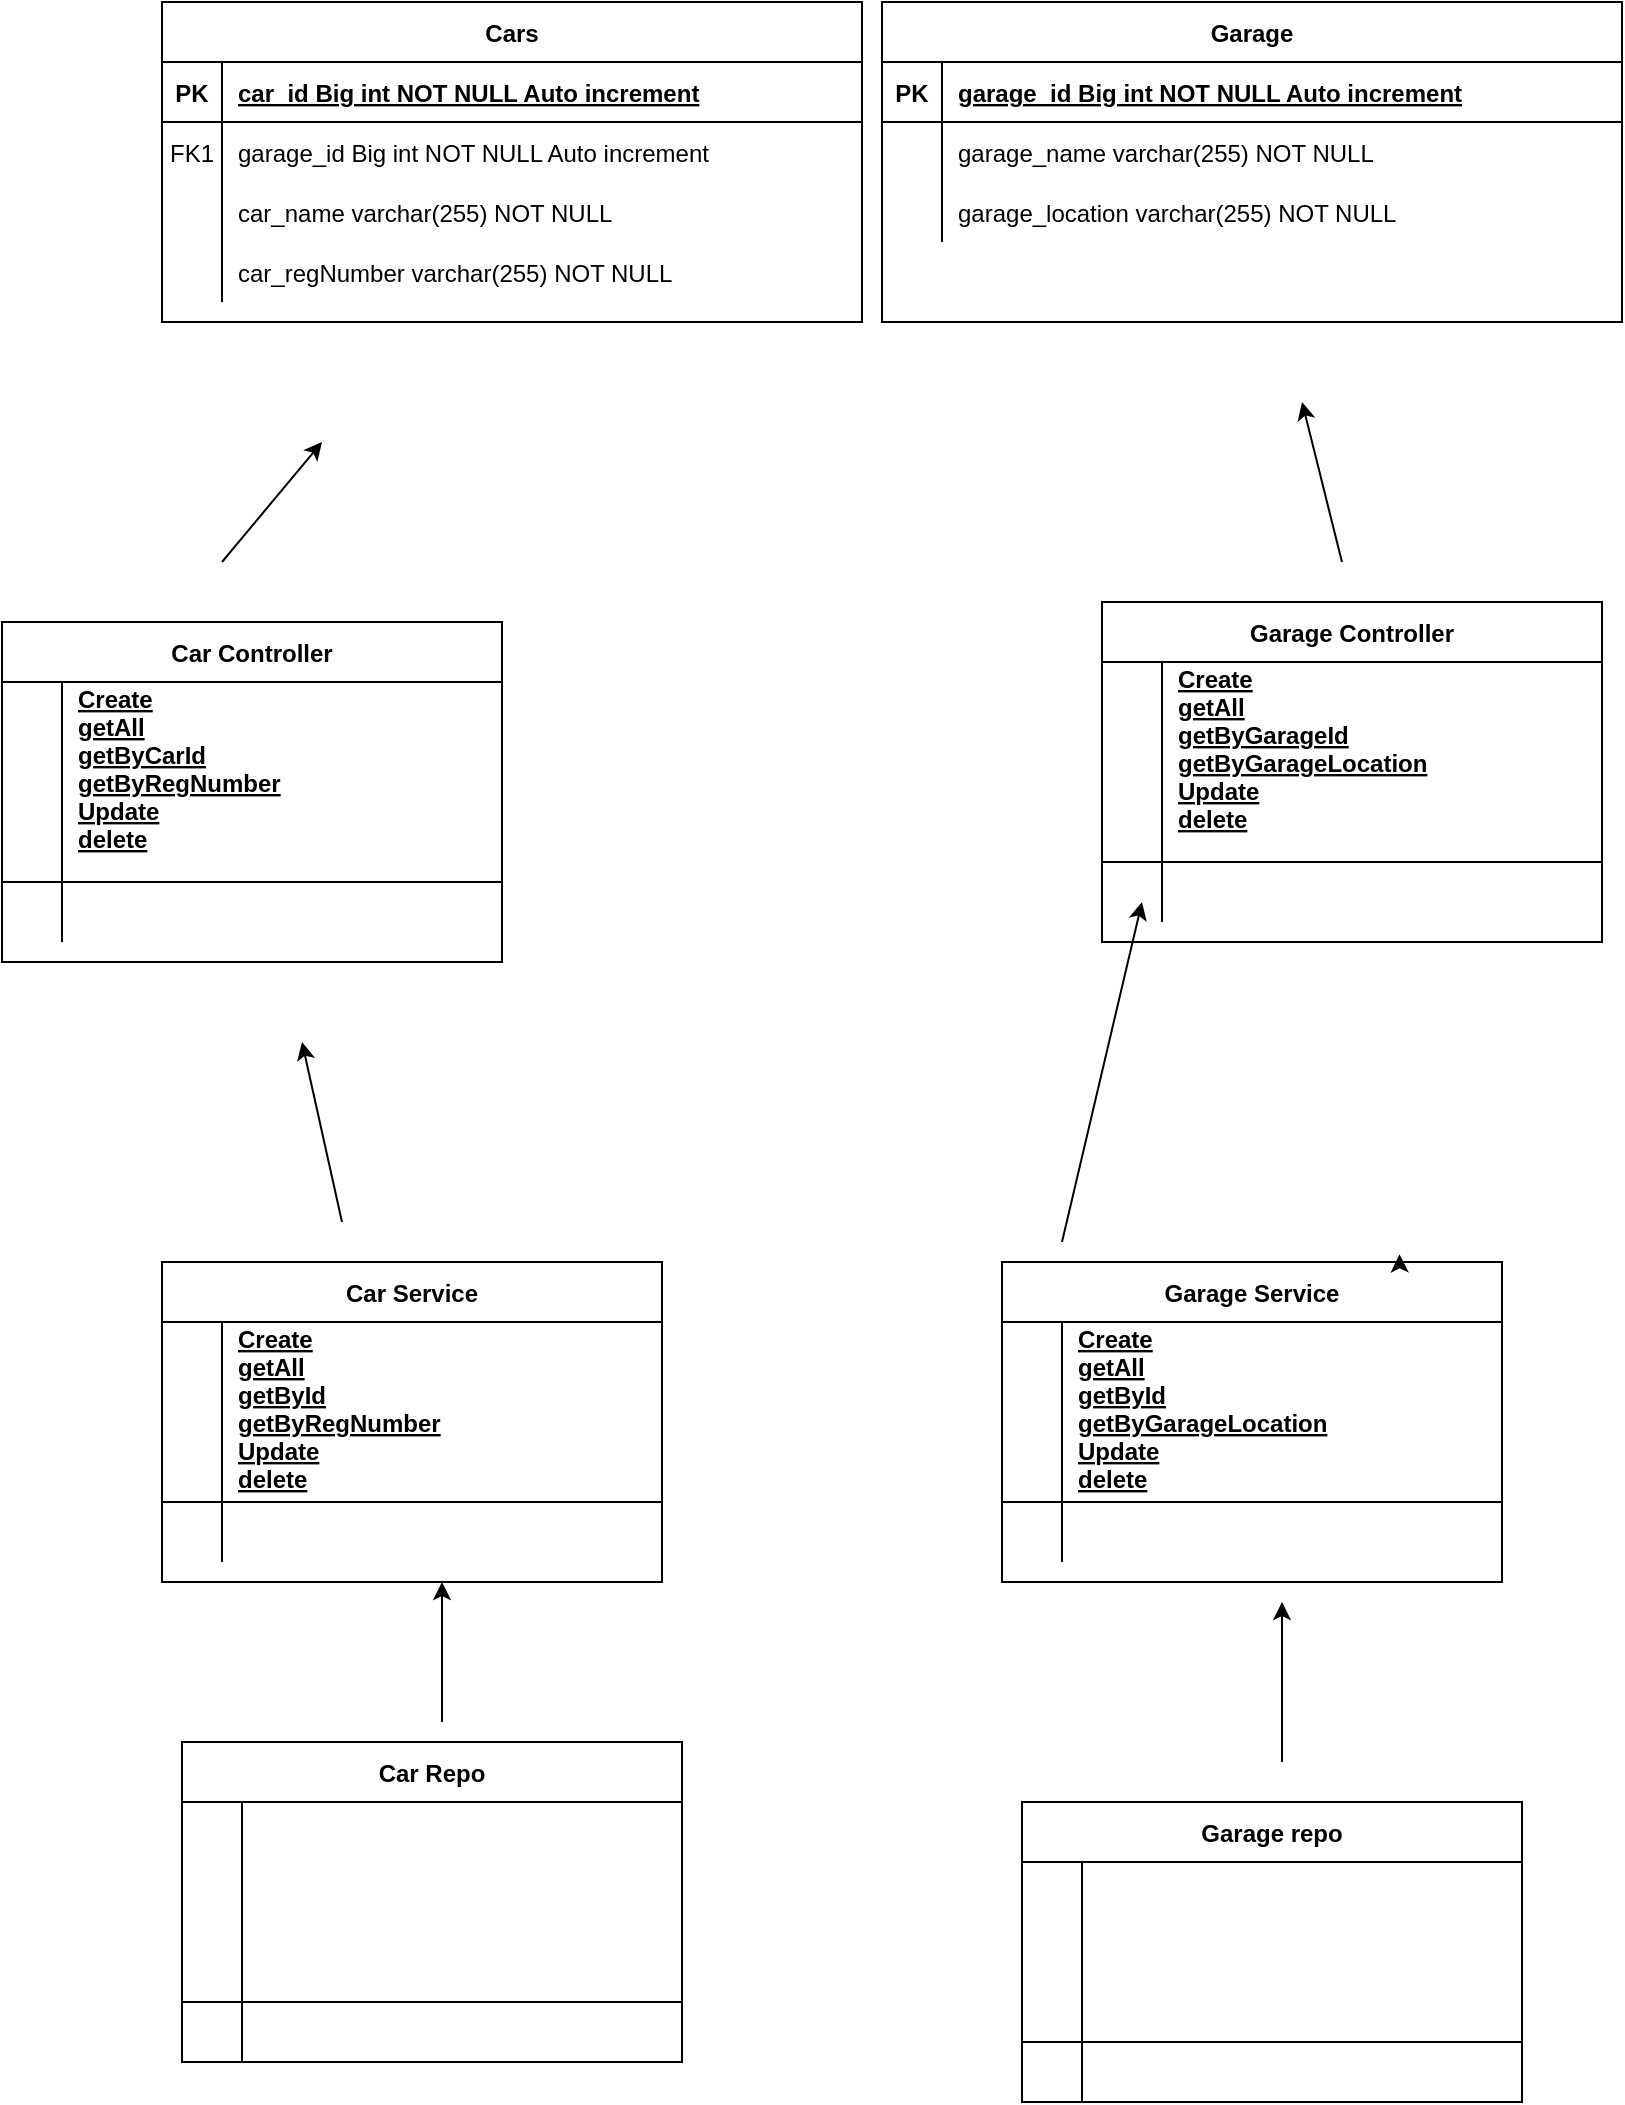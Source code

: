 <mxfile version="15.8.9" type="device"><diagram id="R2lEEEUBdFMjLlhIrx00" name="Page-1"><mxGraphModel dx="1583" dy="689" grid="1" gridSize="10" guides="1" tooltips="1" connect="1" arrows="1" fold="1" page="1" pageScale="1" pageWidth="850" pageHeight="1100" math="0" shadow="0" extFonts="Permanent Marker^https://fonts.googleapis.com/css?family=Permanent+Marker"><root><mxCell id="0"/><mxCell id="1" parent="0"/><mxCell id="3lifBzdetb8VOlap6IIU-21" value="Car Controller" style="shape=table;startSize=30;container=1;collapsible=1;childLayout=tableLayout;fixedRows=1;rowLines=0;fontStyle=1;align=center;resizeLast=1;" vertex="1" parent="1"><mxGeometry x="20" y="320" width="250" height="170" as="geometry"/></mxCell><mxCell id="3lifBzdetb8VOlap6IIU-22" value="" style="shape=partialRectangle;collapsible=0;dropTarget=0;pointerEvents=0;fillColor=none;points=[[0,0.5],[1,0.5]];portConstraint=eastwest;top=0;left=0;right=0;bottom=1;" vertex="1" parent="3lifBzdetb8VOlap6IIU-21"><mxGeometry y="30" width="250" height="100" as="geometry"/></mxCell><mxCell id="3lifBzdetb8VOlap6IIU-23" value="" style="shape=partialRectangle;overflow=hidden;connectable=0;fillColor=none;top=0;left=0;bottom=0;right=0;fontStyle=1;" vertex="1" parent="3lifBzdetb8VOlap6IIU-22"><mxGeometry width="30" height="100" as="geometry"><mxRectangle width="30" height="100" as="alternateBounds"/></mxGeometry></mxCell><mxCell id="3lifBzdetb8VOlap6IIU-24" value="Create&#10;getAll&#10;getByCarId&#10;getByRegNumber&#10;Update&#10;delete&#10;" style="shape=partialRectangle;overflow=hidden;connectable=0;fillColor=none;top=0;left=0;bottom=0;right=0;align=left;spacingLeft=6;fontStyle=5;" vertex="1" parent="3lifBzdetb8VOlap6IIU-22"><mxGeometry x="30" width="220" height="100" as="geometry"><mxRectangle width="220" height="100" as="alternateBounds"/></mxGeometry></mxCell><mxCell id="3lifBzdetb8VOlap6IIU-25" value="" style="shape=partialRectangle;collapsible=0;dropTarget=0;pointerEvents=0;fillColor=none;points=[[0,0.5],[1,0.5]];portConstraint=eastwest;top=0;left=0;right=0;bottom=0;" vertex="1" parent="3lifBzdetb8VOlap6IIU-21"><mxGeometry y="130" width="250" height="30" as="geometry"/></mxCell><mxCell id="3lifBzdetb8VOlap6IIU-26" value="" style="shape=partialRectangle;overflow=hidden;connectable=0;fillColor=none;top=0;left=0;bottom=0;right=0;" vertex="1" parent="3lifBzdetb8VOlap6IIU-25"><mxGeometry width="30" height="30" as="geometry"><mxRectangle width="30" height="30" as="alternateBounds"/></mxGeometry></mxCell><mxCell id="3lifBzdetb8VOlap6IIU-27" value="" style="shape=partialRectangle;overflow=hidden;connectable=0;fillColor=none;top=0;left=0;bottom=0;right=0;align=left;spacingLeft=6;" vertex="1" parent="3lifBzdetb8VOlap6IIU-25"><mxGeometry x="30" width="220" height="30" as="geometry"><mxRectangle width="220" height="30" as="alternateBounds"/></mxGeometry></mxCell><mxCell id="3lifBzdetb8VOlap6IIU-35" value="Car Service" style="shape=table;startSize=30;container=1;collapsible=1;childLayout=tableLayout;fixedRows=1;rowLines=0;fontStyle=1;align=center;resizeLast=1;" vertex="1" parent="1"><mxGeometry x="100" y="640" width="250" height="160" as="geometry"/></mxCell><mxCell id="3lifBzdetb8VOlap6IIU-36" value="" style="shape=partialRectangle;collapsible=0;dropTarget=0;pointerEvents=0;fillColor=none;points=[[0,0.5],[1,0.5]];portConstraint=eastwest;top=0;left=0;right=0;bottom=1;" vertex="1" parent="3lifBzdetb8VOlap6IIU-35"><mxGeometry y="30" width="250" height="90" as="geometry"/></mxCell><mxCell id="3lifBzdetb8VOlap6IIU-37" value="" style="shape=partialRectangle;overflow=hidden;connectable=0;fillColor=none;top=0;left=0;bottom=0;right=0;fontStyle=1;" vertex="1" parent="3lifBzdetb8VOlap6IIU-36"><mxGeometry width="30" height="90" as="geometry"><mxRectangle width="30" height="90" as="alternateBounds"/></mxGeometry></mxCell><mxCell id="3lifBzdetb8VOlap6IIU-38" value="Create&#10;getAll&#10;getById&#10;getByRegNumber&#10;Update&#10;delete&#10;" style="shape=partialRectangle;overflow=hidden;connectable=0;fillColor=none;top=0;left=0;bottom=0;right=0;align=left;spacingLeft=6;fontStyle=5;" vertex="1" parent="3lifBzdetb8VOlap6IIU-36"><mxGeometry x="30" width="220" height="90" as="geometry"><mxRectangle width="220" height="90" as="alternateBounds"/></mxGeometry></mxCell><mxCell id="3lifBzdetb8VOlap6IIU-39" value="" style="shape=partialRectangle;collapsible=0;dropTarget=0;pointerEvents=0;fillColor=none;points=[[0,0.5],[1,0.5]];portConstraint=eastwest;top=0;left=0;right=0;bottom=0;" vertex="1" parent="3lifBzdetb8VOlap6IIU-35"><mxGeometry y="120" width="250" height="30" as="geometry"/></mxCell><mxCell id="3lifBzdetb8VOlap6IIU-40" value="" style="shape=partialRectangle;overflow=hidden;connectable=0;fillColor=none;top=0;left=0;bottom=0;right=0;" vertex="1" parent="3lifBzdetb8VOlap6IIU-39"><mxGeometry width="30" height="30" as="geometry"><mxRectangle width="30" height="30" as="alternateBounds"/></mxGeometry></mxCell><mxCell id="3lifBzdetb8VOlap6IIU-41" value="" style="shape=partialRectangle;overflow=hidden;connectable=0;fillColor=none;top=0;left=0;bottom=0;right=0;align=left;spacingLeft=6;" vertex="1" parent="3lifBzdetb8VOlap6IIU-39"><mxGeometry x="30" width="220" height="30" as="geometry"><mxRectangle width="220" height="30" as="alternateBounds"/></mxGeometry></mxCell><mxCell id="3lifBzdetb8VOlap6IIU-42" value="Garage" style="shape=table;startSize=30;container=1;collapsible=1;childLayout=tableLayout;fixedRows=1;rowLines=0;fontStyle=1;align=center;resizeLast=1;" vertex="1" parent="1"><mxGeometry x="460" y="10" width="370" height="160" as="geometry"/></mxCell><mxCell id="3lifBzdetb8VOlap6IIU-43" value="" style="shape=partialRectangle;collapsible=0;dropTarget=0;pointerEvents=0;fillColor=none;points=[[0,0.5],[1,0.5]];portConstraint=eastwest;top=0;left=0;right=0;bottom=1;" vertex="1" parent="3lifBzdetb8VOlap6IIU-42"><mxGeometry y="30" width="370" height="30" as="geometry"/></mxCell><mxCell id="3lifBzdetb8VOlap6IIU-44" value="PK" style="shape=partialRectangle;overflow=hidden;connectable=0;fillColor=none;top=0;left=0;bottom=0;right=0;fontStyle=1;" vertex="1" parent="3lifBzdetb8VOlap6IIU-43"><mxGeometry width="30" height="30" as="geometry"><mxRectangle width="30" height="30" as="alternateBounds"/></mxGeometry></mxCell><mxCell id="3lifBzdetb8VOlap6IIU-45" value="garage_id Big int NOT NULL Auto increment" style="shape=partialRectangle;overflow=hidden;connectable=0;fillColor=none;top=0;left=0;bottom=0;right=0;align=left;spacingLeft=6;fontStyle=5;" vertex="1" parent="3lifBzdetb8VOlap6IIU-43"><mxGeometry x="30" width="340" height="30" as="geometry"><mxRectangle width="340" height="30" as="alternateBounds"/></mxGeometry></mxCell><mxCell id="3lifBzdetb8VOlap6IIU-46" value="" style="shape=partialRectangle;collapsible=0;dropTarget=0;pointerEvents=0;fillColor=none;points=[[0,0.5],[1,0.5]];portConstraint=eastwest;top=0;left=0;right=0;bottom=0;" vertex="1" parent="3lifBzdetb8VOlap6IIU-42"><mxGeometry y="60" width="370" height="30" as="geometry"/></mxCell><mxCell id="3lifBzdetb8VOlap6IIU-47" value="" style="shape=partialRectangle;overflow=hidden;connectable=0;fillColor=none;top=0;left=0;bottom=0;right=0;" vertex="1" parent="3lifBzdetb8VOlap6IIU-46"><mxGeometry width="30" height="30" as="geometry"><mxRectangle width="30" height="30" as="alternateBounds"/></mxGeometry></mxCell><mxCell id="3lifBzdetb8VOlap6IIU-48" value="garage_name varchar(255) NOT NULL" style="shape=partialRectangle;overflow=hidden;connectable=0;fillColor=none;top=0;left=0;bottom=0;right=0;align=left;spacingLeft=6;" vertex="1" parent="3lifBzdetb8VOlap6IIU-46"><mxGeometry x="30" width="340" height="30" as="geometry"><mxRectangle width="340" height="30" as="alternateBounds"/></mxGeometry></mxCell><mxCell id="3lifBzdetb8VOlap6IIU-49" value="" style="shape=partialRectangle;collapsible=0;dropTarget=0;pointerEvents=0;fillColor=none;points=[[0,0.5],[1,0.5]];portConstraint=eastwest;top=0;left=0;right=0;bottom=0;" vertex="1" parent="3lifBzdetb8VOlap6IIU-42"><mxGeometry y="90" width="370" height="30" as="geometry"/></mxCell><mxCell id="3lifBzdetb8VOlap6IIU-50" value="" style="shape=partialRectangle;overflow=hidden;connectable=0;fillColor=none;top=0;left=0;bottom=0;right=0;" vertex="1" parent="3lifBzdetb8VOlap6IIU-49"><mxGeometry width="30" height="30" as="geometry"><mxRectangle width="30" height="30" as="alternateBounds"/></mxGeometry></mxCell><mxCell id="3lifBzdetb8VOlap6IIU-51" value="garage_location varchar(255) NOT NULL" style="shape=partialRectangle;overflow=hidden;connectable=0;fillColor=none;top=0;left=0;bottom=0;right=0;align=left;spacingLeft=6;" vertex="1" parent="3lifBzdetb8VOlap6IIU-49"><mxGeometry x="30" width="340" height="30" as="geometry"><mxRectangle width="340" height="30" as="alternateBounds"/></mxGeometry></mxCell><mxCell id="3lifBzdetb8VOlap6IIU-52" value="Cars" style="shape=table;startSize=30;container=1;collapsible=1;childLayout=tableLayout;fixedRows=1;rowLines=0;fontStyle=1;align=center;resizeLast=1;" vertex="1" parent="1"><mxGeometry x="100" y="10" width="350" height="160" as="geometry"/></mxCell><mxCell id="3lifBzdetb8VOlap6IIU-53" value="" style="shape=partialRectangle;collapsible=0;dropTarget=0;pointerEvents=0;fillColor=none;points=[[0,0.5],[1,0.5]];portConstraint=eastwest;top=0;left=0;right=0;bottom=1;" vertex="1" parent="3lifBzdetb8VOlap6IIU-52"><mxGeometry y="30" width="350" height="30" as="geometry"/></mxCell><mxCell id="3lifBzdetb8VOlap6IIU-54" value="PK" style="shape=partialRectangle;overflow=hidden;connectable=0;fillColor=none;top=0;left=0;bottom=0;right=0;fontStyle=1;" vertex="1" parent="3lifBzdetb8VOlap6IIU-53"><mxGeometry width="30" height="30" as="geometry"><mxRectangle width="30" height="30" as="alternateBounds"/></mxGeometry></mxCell><mxCell id="3lifBzdetb8VOlap6IIU-55" value="car_id Big int NOT NULL Auto increment" style="shape=partialRectangle;overflow=hidden;connectable=0;fillColor=none;top=0;left=0;bottom=0;right=0;align=left;spacingLeft=6;fontStyle=5;" vertex="1" parent="3lifBzdetb8VOlap6IIU-53"><mxGeometry x="30" width="320" height="30" as="geometry"><mxRectangle width="320" height="30" as="alternateBounds"/></mxGeometry></mxCell><mxCell id="3lifBzdetb8VOlap6IIU-56" value="" style="shape=partialRectangle;collapsible=0;dropTarget=0;pointerEvents=0;fillColor=none;points=[[0,0.5],[1,0.5]];portConstraint=eastwest;top=0;left=0;right=0;bottom=0;" vertex="1" parent="3lifBzdetb8VOlap6IIU-52"><mxGeometry y="60" width="350" height="30" as="geometry"/></mxCell><mxCell id="3lifBzdetb8VOlap6IIU-57" value="FK1" style="shape=partialRectangle;overflow=hidden;connectable=0;fillColor=none;top=0;left=0;bottom=0;right=0;" vertex="1" parent="3lifBzdetb8VOlap6IIU-56"><mxGeometry width="30" height="30" as="geometry"><mxRectangle width="30" height="30" as="alternateBounds"/></mxGeometry></mxCell><mxCell id="3lifBzdetb8VOlap6IIU-58" value="garage_id Big int NOT NULL Auto increment" style="shape=partialRectangle;overflow=hidden;connectable=0;fillColor=none;top=0;left=0;bottom=0;right=0;align=left;spacingLeft=6;" vertex="1" parent="3lifBzdetb8VOlap6IIU-56"><mxGeometry x="30" width="320" height="30" as="geometry"><mxRectangle width="320" height="30" as="alternateBounds"/></mxGeometry></mxCell><mxCell id="3lifBzdetb8VOlap6IIU-59" value="" style="shape=partialRectangle;collapsible=0;dropTarget=0;pointerEvents=0;fillColor=none;points=[[0,0.5],[1,0.5]];portConstraint=eastwest;top=0;left=0;right=0;bottom=0;" vertex="1" parent="3lifBzdetb8VOlap6IIU-52"><mxGeometry y="90" width="350" height="30" as="geometry"/></mxCell><mxCell id="3lifBzdetb8VOlap6IIU-60" value="" style="shape=partialRectangle;overflow=hidden;connectable=0;fillColor=none;top=0;left=0;bottom=0;right=0;" vertex="1" parent="3lifBzdetb8VOlap6IIU-59"><mxGeometry width="30" height="30" as="geometry"><mxRectangle width="30" height="30" as="alternateBounds"/></mxGeometry></mxCell><mxCell id="3lifBzdetb8VOlap6IIU-61" value="car_name varchar(255) NOT NULL" style="shape=partialRectangle;overflow=hidden;connectable=0;fillColor=none;top=0;left=0;bottom=0;right=0;align=left;spacingLeft=6;" vertex="1" parent="3lifBzdetb8VOlap6IIU-59"><mxGeometry x="30" width="320" height="30" as="geometry"><mxRectangle width="320" height="30" as="alternateBounds"/></mxGeometry></mxCell><mxCell id="3lifBzdetb8VOlap6IIU-62" value="" style="shape=partialRectangle;collapsible=0;dropTarget=0;pointerEvents=0;fillColor=none;points=[[0,0.5],[1,0.5]];portConstraint=eastwest;top=0;left=0;right=0;bottom=0;" vertex="1" parent="3lifBzdetb8VOlap6IIU-52"><mxGeometry y="120" width="350" height="30" as="geometry"/></mxCell><mxCell id="3lifBzdetb8VOlap6IIU-63" value="" style="shape=partialRectangle;overflow=hidden;connectable=0;fillColor=none;top=0;left=0;bottom=0;right=0;" vertex="1" parent="3lifBzdetb8VOlap6IIU-62"><mxGeometry width="30" height="30" as="geometry"><mxRectangle width="30" height="30" as="alternateBounds"/></mxGeometry></mxCell><mxCell id="3lifBzdetb8VOlap6IIU-64" value="car_regNumber varchar(255) NOT NULL" style="shape=partialRectangle;overflow=hidden;connectable=0;fillColor=none;top=0;left=0;bottom=0;right=0;align=left;spacingLeft=6;" vertex="1" parent="3lifBzdetb8VOlap6IIU-62"><mxGeometry x="30" width="320" height="30" as="geometry"><mxRectangle width="320" height="30" as="alternateBounds"/></mxGeometry></mxCell><mxCell id="3lifBzdetb8VOlap6IIU-65" value="Garage Controller" style="shape=table;startSize=30;container=1;collapsible=1;childLayout=tableLayout;fixedRows=1;rowLines=0;fontStyle=1;align=center;resizeLast=1;" vertex="1" parent="1"><mxGeometry x="570" y="310" width="250" height="170" as="geometry"/></mxCell><mxCell id="3lifBzdetb8VOlap6IIU-66" value="" style="shape=partialRectangle;collapsible=0;dropTarget=0;pointerEvents=0;fillColor=none;points=[[0,0.5],[1,0.5]];portConstraint=eastwest;top=0;left=0;right=0;bottom=1;" vertex="1" parent="3lifBzdetb8VOlap6IIU-65"><mxGeometry y="30" width="250" height="100" as="geometry"/></mxCell><mxCell id="3lifBzdetb8VOlap6IIU-67" value="" style="shape=partialRectangle;overflow=hidden;connectable=0;fillColor=none;top=0;left=0;bottom=0;right=0;fontStyle=1;" vertex="1" parent="3lifBzdetb8VOlap6IIU-66"><mxGeometry width="30" height="100" as="geometry"><mxRectangle width="30" height="100" as="alternateBounds"/></mxGeometry></mxCell><mxCell id="3lifBzdetb8VOlap6IIU-68" value="Create&#10;getAll&#10;getByGarageId&#10;getByGarageLocation&#10;Update&#10;delete&#10;" style="shape=partialRectangle;overflow=hidden;connectable=0;fillColor=none;top=0;left=0;bottom=0;right=0;align=left;spacingLeft=6;fontStyle=5;" vertex="1" parent="3lifBzdetb8VOlap6IIU-66"><mxGeometry x="30" width="220" height="100" as="geometry"><mxRectangle width="220" height="100" as="alternateBounds"/></mxGeometry></mxCell><mxCell id="3lifBzdetb8VOlap6IIU-69" value="" style="shape=partialRectangle;collapsible=0;dropTarget=0;pointerEvents=0;fillColor=none;points=[[0,0.5],[1,0.5]];portConstraint=eastwest;top=0;left=0;right=0;bottom=0;" vertex="1" parent="3lifBzdetb8VOlap6IIU-65"><mxGeometry y="130" width="250" height="30" as="geometry"/></mxCell><mxCell id="3lifBzdetb8VOlap6IIU-70" value="" style="shape=partialRectangle;overflow=hidden;connectable=0;fillColor=none;top=0;left=0;bottom=0;right=0;" vertex="1" parent="3lifBzdetb8VOlap6IIU-69"><mxGeometry width="30" height="30" as="geometry"><mxRectangle width="30" height="30" as="alternateBounds"/></mxGeometry></mxCell><mxCell id="3lifBzdetb8VOlap6IIU-71" value="" style="shape=partialRectangle;overflow=hidden;connectable=0;fillColor=none;top=0;left=0;bottom=0;right=0;align=left;spacingLeft=6;" vertex="1" parent="3lifBzdetb8VOlap6IIU-69"><mxGeometry x="30" width="220" height="30" as="geometry"><mxRectangle width="220" height="30" as="alternateBounds"/></mxGeometry></mxCell><mxCell id="3lifBzdetb8VOlap6IIU-72" value="Garage Service" style="shape=table;startSize=30;container=1;collapsible=1;childLayout=tableLayout;fixedRows=1;rowLines=0;fontStyle=1;align=center;resizeLast=1;" vertex="1" parent="1"><mxGeometry x="520" y="640" width="250" height="160" as="geometry"/></mxCell><mxCell id="3lifBzdetb8VOlap6IIU-73" value="" style="shape=partialRectangle;collapsible=0;dropTarget=0;pointerEvents=0;fillColor=none;points=[[0,0.5],[1,0.5]];portConstraint=eastwest;top=0;left=0;right=0;bottom=1;" vertex="1" parent="3lifBzdetb8VOlap6IIU-72"><mxGeometry y="30" width="250" height="90" as="geometry"/></mxCell><mxCell id="3lifBzdetb8VOlap6IIU-74" value="" style="shape=partialRectangle;overflow=hidden;connectable=0;fillColor=none;top=0;left=0;bottom=0;right=0;fontStyle=1;" vertex="1" parent="3lifBzdetb8VOlap6IIU-73"><mxGeometry width="30" height="90" as="geometry"><mxRectangle width="30" height="90" as="alternateBounds"/></mxGeometry></mxCell><mxCell id="3lifBzdetb8VOlap6IIU-75" value="Create&#10;getAll&#10;getById&#10;getByGarageLocation&#10;Update&#10;delete&#10;" style="shape=partialRectangle;overflow=hidden;connectable=0;fillColor=none;top=0;left=0;bottom=0;right=0;align=left;spacingLeft=6;fontStyle=5;" vertex="1" parent="3lifBzdetb8VOlap6IIU-73"><mxGeometry x="30" width="220" height="90" as="geometry"><mxRectangle width="220" height="90" as="alternateBounds"/></mxGeometry></mxCell><mxCell id="3lifBzdetb8VOlap6IIU-76" value="" style="shape=partialRectangle;collapsible=0;dropTarget=0;pointerEvents=0;fillColor=none;points=[[0,0.5],[1,0.5]];portConstraint=eastwest;top=0;left=0;right=0;bottom=0;" vertex="1" parent="3lifBzdetb8VOlap6IIU-72"><mxGeometry y="120" width="250" height="30" as="geometry"/></mxCell><mxCell id="3lifBzdetb8VOlap6IIU-77" value="" style="shape=partialRectangle;overflow=hidden;connectable=0;fillColor=none;top=0;left=0;bottom=0;right=0;" vertex="1" parent="3lifBzdetb8VOlap6IIU-76"><mxGeometry width="30" height="30" as="geometry"><mxRectangle width="30" height="30" as="alternateBounds"/></mxGeometry></mxCell><mxCell id="3lifBzdetb8VOlap6IIU-78" value="" style="shape=partialRectangle;overflow=hidden;connectable=0;fillColor=none;top=0;left=0;bottom=0;right=0;align=left;spacingLeft=6;" vertex="1" parent="3lifBzdetb8VOlap6IIU-76"><mxGeometry x="30" width="220" height="30" as="geometry"><mxRectangle width="220" height="30" as="alternateBounds"/></mxGeometry></mxCell><mxCell id="3lifBzdetb8VOlap6IIU-79" style="edgeStyle=orthogonalEdgeStyle;rounded=0;orthogonalLoop=1;jettySize=auto;html=1;exitX=0.75;exitY=0;exitDx=0;exitDy=0;entryX=0.795;entryY=-0.024;entryDx=0;entryDy=0;entryPerimeter=0;" edge="1" parent="1" source="3lifBzdetb8VOlap6IIU-72" target="3lifBzdetb8VOlap6IIU-72"><mxGeometry relative="1" as="geometry"/></mxCell><mxCell id="3lifBzdetb8VOlap6IIU-80" value="" style="endArrow=classic;html=1;rounded=0;" edge="1" parent="1"><mxGeometry width="50" height="50" relative="1" as="geometry"><mxPoint x="130" y="290" as="sourcePoint"/><mxPoint x="180" y="230" as="targetPoint"/></mxGeometry></mxCell><mxCell id="3lifBzdetb8VOlap6IIU-81" value="" style="endArrow=classic;html=1;rounded=0;" edge="1" parent="1"><mxGeometry width="50" height="50" relative="1" as="geometry"><mxPoint x="190" y="620" as="sourcePoint"/><mxPoint x="170" y="530" as="targetPoint"/></mxGeometry></mxCell><mxCell id="3lifBzdetb8VOlap6IIU-82" value="" style="endArrow=classic;html=1;rounded=0;" edge="1" parent="1"><mxGeometry width="50" height="50" relative="1" as="geometry"><mxPoint x="550" y="630" as="sourcePoint"/><mxPoint x="590" y="460" as="targetPoint"/></mxGeometry></mxCell><mxCell id="3lifBzdetb8VOlap6IIU-83" value="" style="endArrow=classic;html=1;rounded=0;" edge="1" parent="1"><mxGeometry width="50" height="50" relative="1" as="geometry"><mxPoint x="690" y="290" as="sourcePoint"/><mxPoint x="670" y="210" as="targetPoint"/></mxGeometry></mxCell><mxCell id="3lifBzdetb8VOlap6IIU-84" value="Car Repo" style="shape=table;startSize=30;container=1;collapsible=1;childLayout=tableLayout;fixedRows=1;rowLines=0;fontStyle=1;align=center;resizeLast=1;" vertex="1" parent="1"><mxGeometry x="110" y="880" width="250" height="160" as="geometry"/></mxCell><mxCell id="3lifBzdetb8VOlap6IIU-85" value="" style="shape=partialRectangle;collapsible=0;dropTarget=0;pointerEvents=0;fillColor=none;points=[[0,0.5],[1,0.5]];portConstraint=eastwest;top=0;left=0;right=0;bottom=1;" vertex="1" parent="3lifBzdetb8VOlap6IIU-84"><mxGeometry y="30" width="250" height="100" as="geometry"/></mxCell><mxCell id="3lifBzdetb8VOlap6IIU-86" value="" style="shape=partialRectangle;overflow=hidden;connectable=0;fillColor=none;top=0;left=0;bottom=0;right=0;fontStyle=1;" vertex="1" parent="3lifBzdetb8VOlap6IIU-85"><mxGeometry width="30" height="100" as="geometry"><mxRectangle width="30" height="100" as="alternateBounds"/></mxGeometry></mxCell><mxCell id="3lifBzdetb8VOlap6IIU-87" value="" style="shape=partialRectangle;overflow=hidden;connectable=0;fillColor=none;top=0;left=0;bottom=0;right=0;align=left;spacingLeft=6;fontStyle=5;" vertex="1" parent="3lifBzdetb8VOlap6IIU-85"><mxGeometry x="30" width="220" height="100" as="geometry"><mxRectangle width="220" height="100" as="alternateBounds"/></mxGeometry></mxCell><mxCell id="3lifBzdetb8VOlap6IIU-88" value="" style="shape=partialRectangle;collapsible=0;dropTarget=0;pointerEvents=0;fillColor=none;points=[[0,0.5],[1,0.5]];portConstraint=eastwest;top=0;left=0;right=0;bottom=0;" vertex="1" parent="3lifBzdetb8VOlap6IIU-84"><mxGeometry y="130" width="250" height="30" as="geometry"/></mxCell><mxCell id="3lifBzdetb8VOlap6IIU-89" value="" style="shape=partialRectangle;overflow=hidden;connectable=0;fillColor=none;top=0;left=0;bottom=0;right=0;" vertex="1" parent="3lifBzdetb8VOlap6IIU-88"><mxGeometry width="30" height="30" as="geometry"><mxRectangle width="30" height="30" as="alternateBounds"/></mxGeometry></mxCell><mxCell id="3lifBzdetb8VOlap6IIU-90" value="" style="shape=partialRectangle;overflow=hidden;connectable=0;fillColor=none;top=0;left=0;bottom=0;right=0;align=left;spacingLeft=6;" vertex="1" parent="3lifBzdetb8VOlap6IIU-88"><mxGeometry x="30" width="220" height="30" as="geometry"><mxRectangle width="220" height="30" as="alternateBounds"/></mxGeometry></mxCell><mxCell id="3lifBzdetb8VOlap6IIU-91" value="Garage repo" style="shape=table;startSize=30;container=1;collapsible=1;childLayout=tableLayout;fixedRows=1;rowLines=0;fontStyle=1;align=center;resizeLast=1;" vertex="1" parent="1"><mxGeometry x="530" y="910" width="250" height="150" as="geometry"/></mxCell><mxCell id="3lifBzdetb8VOlap6IIU-92" value="" style="shape=partialRectangle;collapsible=0;dropTarget=0;pointerEvents=0;fillColor=none;points=[[0,0.5],[1,0.5]];portConstraint=eastwest;top=0;left=0;right=0;bottom=1;" vertex="1" parent="3lifBzdetb8VOlap6IIU-91"><mxGeometry y="30" width="250" height="90" as="geometry"/></mxCell><mxCell id="3lifBzdetb8VOlap6IIU-93" value="" style="shape=partialRectangle;overflow=hidden;connectable=0;fillColor=none;top=0;left=0;bottom=0;right=0;fontStyle=1;" vertex="1" parent="3lifBzdetb8VOlap6IIU-92"><mxGeometry width="30" height="90" as="geometry"><mxRectangle width="30" height="90" as="alternateBounds"/></mxGeometry></mxCell><mxCell id="3lifBzdetb8VOlap6IIU-94" value="" style="shape=partialRectangle;overflow=hidden;connectable=0;fillColor=none;top=0;left=0;bottom=0;right=0;align=left;spacingLeft=6;fontStyle=5;" vertex="1" parent="3lifBzdetb8VOlap6IIU-92"><mxGeometry x="30" width="220" height="90" as="geometry"><mxRectangle width="220" height="90" as="alternateBounds"/></mxGeometry></mxCell><mxCell id="3lifBzdetb8VOlap6IIU-95" value="" style="shape=partialRectangle;collapsible=0;dropTarget=0;pointerEvents=0;fillColor=none;points=[[0,0.5],[1,0.5]];portConstraint=eastwest;top=0;left=0;right=0;bottom=0;" vertex="1" parent="3lifBzdetb8VOlap6IIU-91"><mxGeometry y="120" width="250" height="30" as="geometry"/></mxCell><mxCell id="3lifBzdetb8VOlap6IIU-96" value="" style="shape=partialRectangle;overflow=hidden;connectable=0;fillColor=none;top=0;left=0;bottom=0;right=0;" vertex="1" parent="3lifBzdetb8VOlap6IIU-95"><mxGeometry width="30" height="30" as="geometry"><mxRectangle width="30" height="30" as="alternateBounds"/></mxGeometry></mxCell><mxCell id="3lifBzdetb8VOlap6IIU-97" value="" style="shape=partialRectangle;overflow=hidden;connectable=0;fillColor=none;top=0;left=0;bottom=0;right=0;align=left;spacingLeft=6;" vertex="1" parent="3lifBzdetb8VOlap6IIU-95"><mxGeometry x="30" width="220" height="30" as="geometry"><mxRectangle width="220" height="30" as="alternateBounds"/></mxGeometry></mxCell><mxCell id="3lifBzdetb8VOlap6IIU-99" value="" style="endArrow=classic;html=1;rounded=0;" edge="1" parent="1"><mxGeometry width="50" height="50" relative="1" as="geometry"><mxPoint x="660" y="890" as="sourcePoint"/><mxPoint x="660" y="810" as="targetPoint"/></mxGeometry></mxCell><mxCell id="3lifBzdetb8VOlap6IIU-100" value="" style="endArrow=classic;html=1;rounded=0;" edge="1" parent="1"><mxGeometry width="50" height="50" relative="1" as="geometry"><mxPoint x="240" y="850" as="sourcePoint"/><mxPoint x="240" y="800" as="targetPoint"/><Array as="points"><mxPoint x="240" y="870"/></Array></mxGeometry></mxCell></root></mxGraphModel></diagram></mxfile>